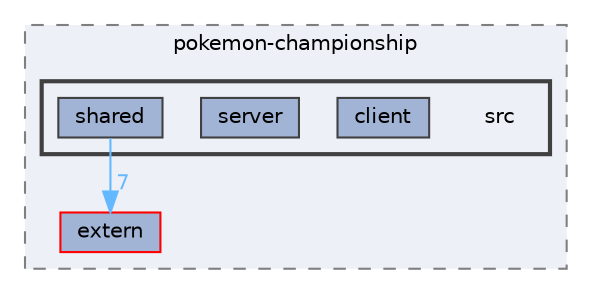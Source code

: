 digraph "/home/alexandros/Documents/PLT/V4/pokemon-championship/src"
{
 // LATEX_PDF_SIZE
  bgcolor="transparent";
  edge [fontname=Helvetica,fontsize=10,labelfontname=Helvetica,labelfontsize=10];
  node [fontname=Helvetica,fontsize=10,shape=box,height=0.2,width=0.4];
  compound=true
  subgraph clusterdir_e949288da4c0e49b02d01762d0e5b18d {
    graph [ bgcolor="#edf0f7", pencolor="grey50", label="pokemon-championship", fontname=Helvetica,fontsize=10 style="filled,dashed", URL="dir_e949288da4c0e49b02d01762d0e5b18d.html",tooltip=""]
  dir_843d6cc933f16534f2c056f318fad5e1 [label="extern", fillcolor="#a2b4d6", color="red", style="filled", URL="dir_843d6cc933f16534f2c056f318fad5e1.html",tooltip=""];
  subgraph clusterdir_f6490dc1d510eb90bc2c5148b1102ac5 {
    graph [ bgcolor="#edf0f7", pencolor="grey25", label="", fontname=Helvetica,fontsize=10 style="filled,bold", URL="dir_f6490dc1d510eb90bc2c5148b1102ac5.html",tooltip=""]
    dir_f6490dc1d510eb90bc2c5148b1102ac5 [shape=plaintext, label="src"];
  dir_7b5e2ec2464a36f583facbcea13440f1 [label="client", fillcolor="#a2b4d6", color="grey25", style="filled", URL="dir_7b5e2ec2464a36f583facbcea13440f1.html",tooltip=""];
  dir_efd479d0ba4f3b6fc140f09a895a76da [label="server", fillcolor="#a2b4d6", color="grey25", style="filled", URL="dir_efd479d0ba4f3b6fc140f09a895a76da.html",tooltip=""];
  dir_2ef585b5a5303ef1fc74fb08555317be [label="shared", fillcolor="#a2b4d6", color="grey25", style="filled", URL="dir_2ef585b5a5303ef1fc74fb08555317be.html",tooltip=""];
  }
  }
  dir_2ef585b5a5303ef1fc74fb08555317be->dir_843d6cc933f16534f2c056f318fad5e1 [headlabel="7", labeldistance=1.5 headhref="dir_000039_000025.html" color="steelblue1" fontcolor="steelblue1"];
}
